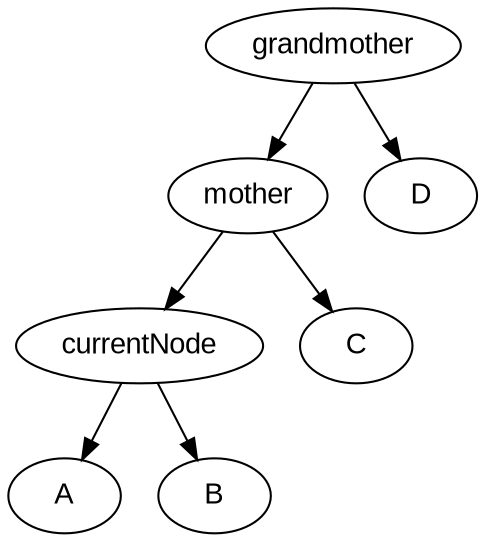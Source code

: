 digraph splay {
	node [fontname = "Arial"];
	grandmother -> mother
	grandmother -> D
	mother -> currentNode
	mother -> C
	currentNode -> A
	currentNode -> B	
}
